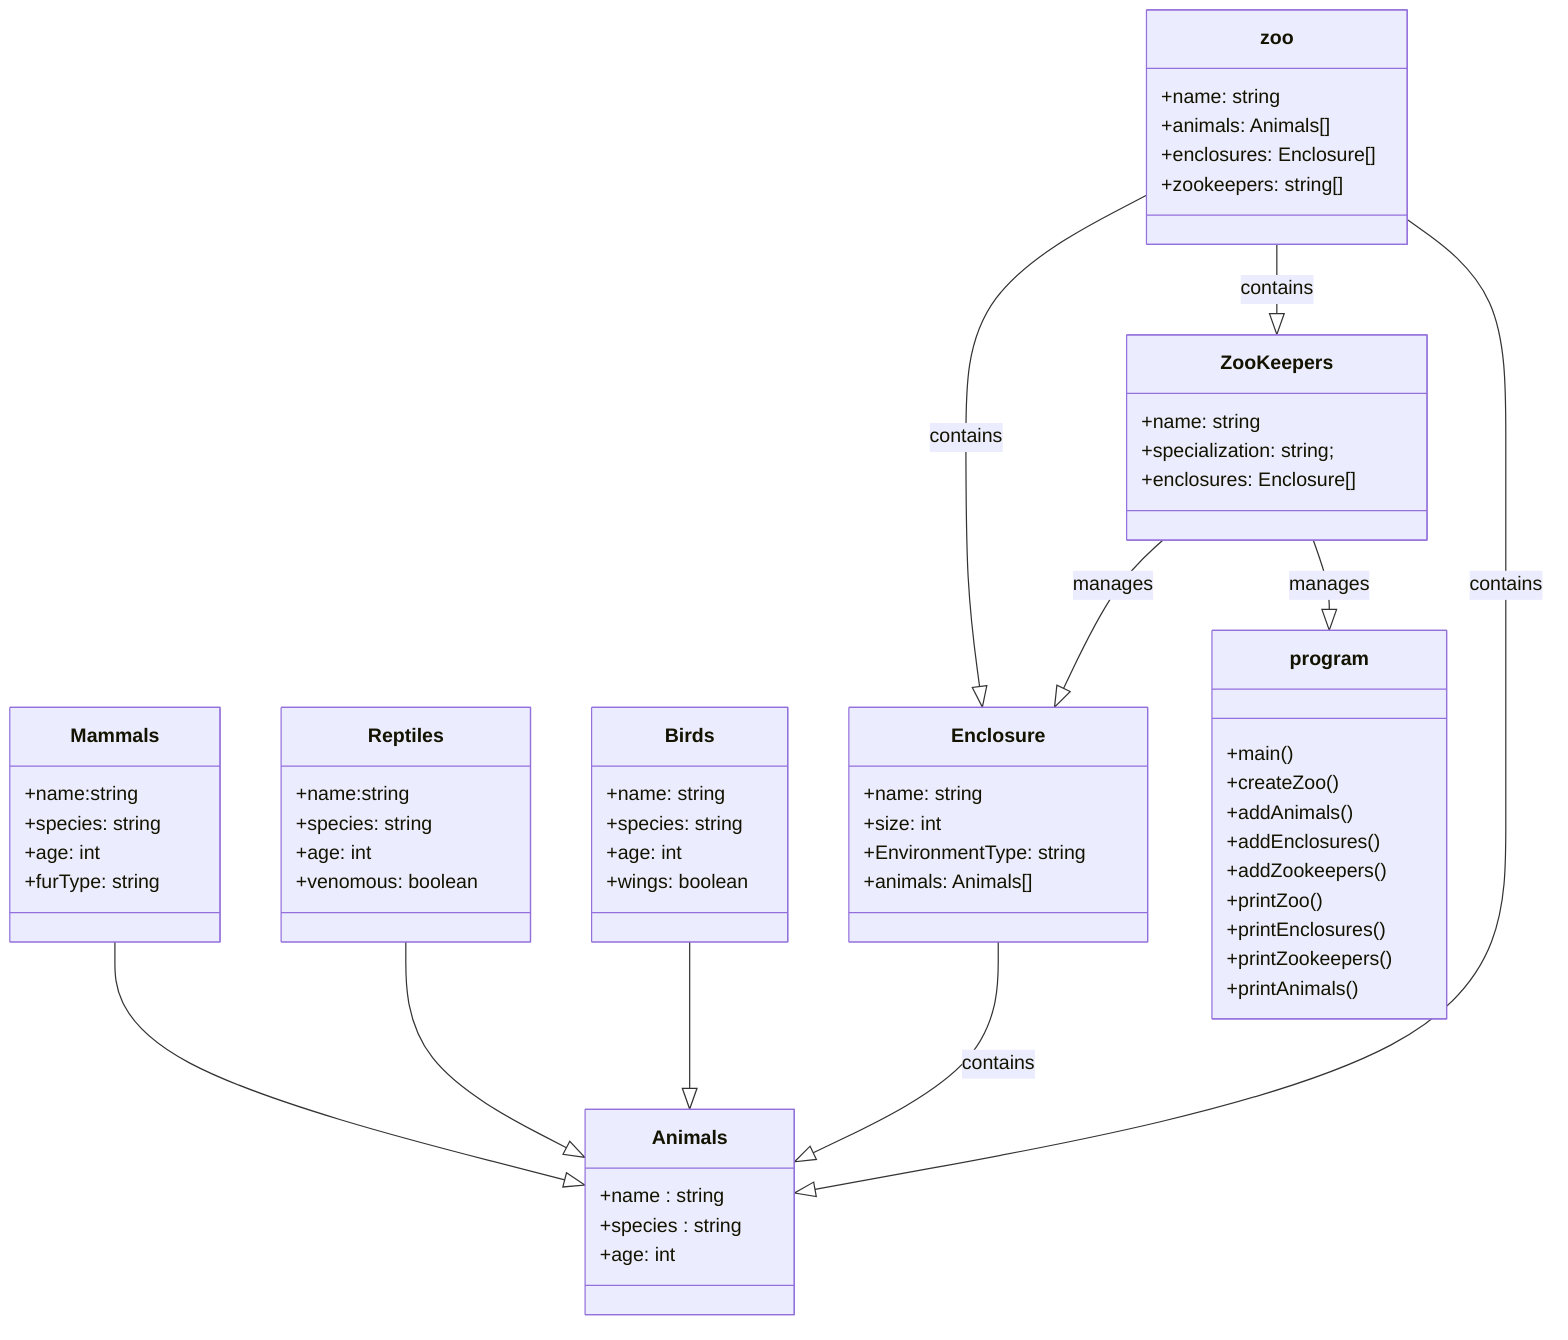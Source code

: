 ﻿classDiagram
    class Animals{
        +name : string
        +species : string
        +age: int}
    class Mammals{
        +name:string
        +species: string
        +age: int
        +furType: string}
    class Reptiles{
        +name:string
        +species: string
        +age: int
        +venomous: boolean}
    class Birds{
        +name: string
        +species: string
        +age: int
        +wings: boolean}
    class Enclosure{
        +name: string
        +size: int
        +EnvironmentType: string
        +animals: Animals[]
    }
    class zoo{
        +name: string
        +animals: Animals[]
        +enclosures: Enclosure[]
        +zookeepers: string[]
    }
    class ZooKeepers{
        +name: string
        +specialization: string;
        +enclosures: Enclosure[]}
    class program{
        +main()
        +createZoo()
        +addAnimals()
        +addEnclosures()
        +addZookeepers()
        +printZoo()
        +printEnclosures()
        +printZookeepers()
        +printAnimals()
    }

    Mammals --|> Animals
    Reptiles --|> Animals
    Birds --|> Animals
    Enclosure --|> Animals: contains
    zoo --|> Enclosure: contains
    zoo --|> Animals: contains
    ZooKeepers --|> program: manages



    zoo --|> ZooKeepers : contains

    ZooKeepers--|>Enclosure: manages
